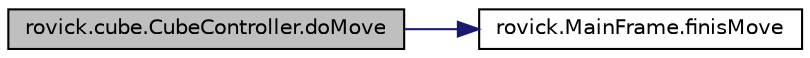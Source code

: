 digraph "rovick.cube.CubeController.doMove"
{
  edge [fontname="Helvetica",fontsize="10",labelfontname="Helvetica",labelfontsize="10"];
  node [fontname="Helvetica",fontsize="10",shape=record];
  rankdir="LR";
  Node2 [label="rovick.cube.CubeController.doMove",height=0.2,width=0.4,color="black", fillcolor="grey75", style="filled", fontcolor="black"];
  Node2 -> Node3 [color="midnightblue",fontsize="10",style="solid",fontname="Helvetica"];
  Node3 [label="rovick.MainFrame.finisMove",height=0.2,width=0.4,color="black", fillcolor="white", style="filled",URL="$classrovick_1_1_main_frame.html#af71bdd2e0bac5603a5ff80cccd01bcf1",tooltip="Resta el String finMove al numero de movimientos,Jlabel lb_movs. "];
}
